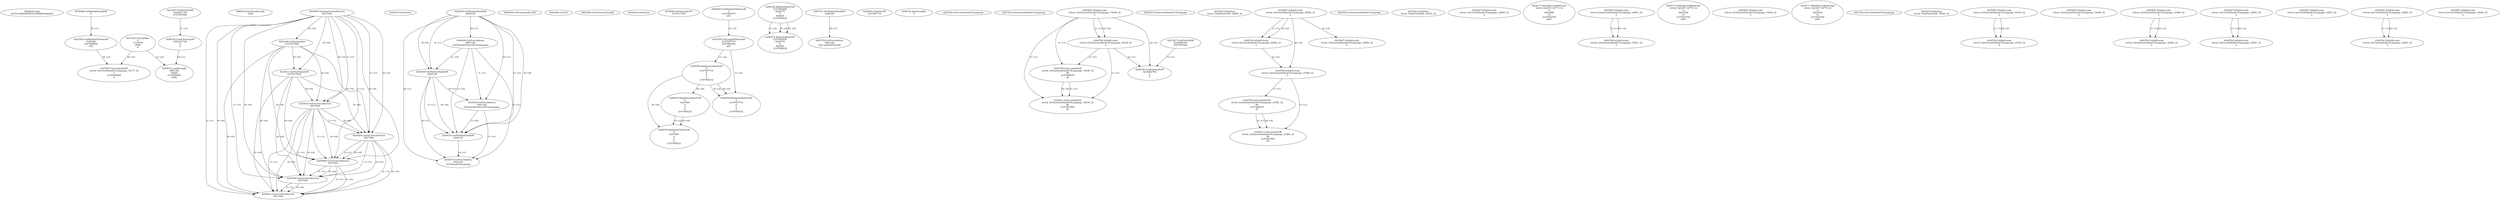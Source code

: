 // Global SCDG with merge call
digraph {
	0 [label="6850628.main
0015c1d92b6550f1e3c4582b03bbde04"]
	1 [label="4254480.GetModuleHandleW
0"]
	2 [label="6844434.SetThreadLocale
1024"]
	3 [label="4243965.InitializeCriticalSection
6917004"]
	4 [label="4243979.GetVersion
"]
	5 [label="4244018.GetModuleHandleW
4244120"]
	6 [label="4244024.GetProcAddress
9441320
GetThreadPreferredUILanguages"]
	5 -> 6 [label="(0-->1)"]
	7 [label="4244044.GetModuleHandleW
4244120"]
	5 -> 7 [label="(1-->1)"]
	5 -> 7 [label="(0-->0)"]
	6 -> 7 [label="(1-->0)"]
	8 [label="4244050.GetProcAddress
9441320
SetThreadPreferredUILanguages"]
	5 -> 8 [label="(0-->1)"]
	6 -> 8 [label="(1-->1)"]
	7 -> 8 [label="(0-->1)"]
	9 [label="4244070.GetModuleHandleW
4244120"]
	5 -> 9 [label="(1-->1)"]
	7 -> 9 [label="(1-->1)"]
	5 -> 9 [label="(0-->0)"]
	6 -> 9 [label="(1-->0)"]
	7 -> 9 [label="(0-->0)"]
	8 -> 9 [label="(1-->0)"]
	10 [label="4244076.GetProcAddress
9441320
GetThreadUILanguage"]
	5 -> 10 [label="(0-->1)"]
	6 -> 10 [label="(1-->1)"]
	7 -> 10 [label="(0-->1)"]
	8 -> 10 [label="(1-->1)"]
	9 -> 10 [label="(0-->1)"]
	11 [label="4250188.GetSystemInfo
2147417660"]
	3 -> 11 [label="(0-->0)"]
	12 [label="6844540.GetCommandLineW
"]
	13 [label="4214413.GetStartupInfoW
2147417624"]
	3 -> 13 [label="(0-->0)"]
	11 -> 13 [label="(0-->0)"]
	14 [label="6844560.GetACP
"]
	15 [label="6844580.GetCurrentThreadId
"]
	16 [label="4250204.GetVersion
"]
	17 [label="4276690.GetVersionExW
2147417420"]
	18 [label="4243306.GetModuleFileNameW
4194304
2147408904
522"]
	1 -> 18 [label="(0-->1)"]
	19 [label="4248064.GetModuleFileNameW
0
2147408370
261"]
	20 [label="4215383.VirtualAlloc
0
1310704
4096
4"]
	21 [label="4246338.RegOpenKeyExW
2147483649
4246772
0
983065
2147408236"]
	22 [label="4245741.GetModuleHandleW
4246160"]
	23 [label="4245758.GetProcAddress
9441320
GetLongPathNameW"]
	22 -> 23 [label="(0-->1)"]
	24 [label="4245785.GetLongPathNameW
2147407710
2147406542
261"]
	19 -> 24 [label="(3-->3)"]
	25 [label="4245683.CharNextW
2147407716"]
	26 [label="4246556.RegQueryValueExW
0
2147407710
0
0
0
2147408232"]
	24 -> 26 [label="(1-->2)"]
	27 [label="4246635.RegQueryValueExW
0
4247000
0
0
0
2147408232"]
	26 -> 27 [label="(6-->6)"]
	28 [label="4246722.RegCloseKey
0"]
	29 [label="4247883.GetUserDefaultUILanguage
"]
	30 [label="4245418.EnterCriticalSection
6917004"]
	3 -> 30 [label="(1-->1)"]
	3 -> 30 [label="(0-->0)"]
	11 -> 30 [label="(0-->0)"]
	13 -> 30 [label="(0-->0)"]
	31 [label="4245454.LeaveCriticalSection
6917004"]
	3 -> 31 [label="(1-->1)"]
	30 -> 31 [label="(1-->1)"]
	3 -> 31 [label="(0-->0)"]
	11 -> 31 [label="(0-->0)"]
	13 -> 31 [label="(0-->0)"]
	30 -> 31 [label="(0-->0)"]
	32 [label="4247923.GetSystemDefaultUILanguage
"]
	33 [label="4245469.LeaveCriticalSection
6917004"]
	3 -> 33 [label="(1-->1)"]
	30 -> 33 [label="(1-->1)"]
	31 -> 33 [label="(1-->1)"]
	3 -> 33 [label="(0-->0)"]
	11 -> 33 [label="(0-->0)"]
	13 -> 33 [label="(0-->0)"]
	30 -> 33 [label="(0-->0)"]
	31 -> 33 [label="(0-->0)"]
	34 [label="4245487.IsValidLocale
retval_GetSystemDefaultUILanguage_33038_32
2"]
	35 [label="4244766.IsValidLocale
retval_GetSystemDefaultUILanguage_33038_32
2"]
	34 -> 35 [label="(1-->1)"]
	34 -> 35 [label="(2-->2)"]
	36 [label="4244794.GetLocaleInfoW
retval_GetSystemDefaultUILanguage_33038_32
89
2147408070
85"]
	34 -> 36 [label="(1-->1)"]
	35 -> 36 [label="(1-->1)"]
	37 [label="4244811.GetLocaleInfoW
retval_GetSystemDefaultUILanguage_33038_32
90
2147407900
85"]
	34 -> 37 [label="(1-->1)"]
	35 -> 37 [label="(1-->1)"]
	36 -> 37 [label="(1-->1)"]
	36 -> 37 [label="(4-->4)"]
	38 [label="4245525.GetSystemDefaultUILanguage
"]
	39 [label="4245580.EnterCriticalSection
6917004"]
	3 -> 39 [label="(1-->1)"]
	30 -> 39 [label="(1-->1)"]
	31 -> 39 [label="(1-->1)"]
	33 -> 39 [label="(1-->1)"]
	3 -> 39 [label="(0-->0)"]
	11 -> 39 [label="(0-->0)"]
	13 -> 39 [label="(0-->0)"]
	30 -> 39 [label="(0-->0)"]
	31 -> 39 [label="(0-->0)"]
	33 -> 39 [label="(0-->0)"]
	40 [label="4245621.LeaveCriticalSection
6917004"]
	3 -> 40 [label="(1-->1)"]
	30 -> 40 [label="(1-->1)"]
	31 -> 40 [label="(1-->1)"]
	33 -> 40 [label="(1-->1)"]
	39 -> 40 [label="(1-->1)"]
	3 -> 40 [label="(0-->0)"]
	11 -> 40 [label="(0-->0)"]
	13 -> 40 [label="(0-->0)"]
	30 -> 40 [label="(0-->0)"]
	31 -> 40 [label="(0-->0)"]
	33 -> 40 [label="(0-->0)"]
	39 -> 40 [label="(0-->0)"]
	41 [label="4247247.FindFirstFileW
3224282764
2147407640"]
	42 [label="4247263.FindClose
retval_FindFirstFileW_34096_32"]
	43 [label="4248145.LoadLibraryExW
3224282764
0
2"]
	41 -> 43 [label="(1-->1)"]
	34 -> 43 [label="(2-->3)"]
	35 -> 43 [label="(2-->3)"]
	44 [label="4245487.IsValidLocale
retval_GetUserDefaultUILanguage_32982_32
2"]
	45 [label="4244766.IsValidLocale
retval_GetUserDefaultUILanguage_32982_32
2"]
	44 -> 45 [label="(1-->1)"]
	44 -> 45 [label="(2-->2)"]
	46 [label="4245552.GetSystemDefaultUILanguage
"]
	47 [label="4244766.IsValidLocale
retval_GetSystemDefaultUILanguage_33584_32
2"]
	44 -> 47 [label="(2-->2)"]
	45 -> 47 [label="(2-->2)"]
	48 [label="4244794.GetLocaleInfoW
retval_GetSystemDefaultUILanguage_33584_32
89
2147408070
85"]
	47 -> 48 [label="(1-->1)"]
	49 [label="4244811.GetLocaleInfoW
retval_GetSystemDefaultUILanguage_33584_32
90
2147407900
85"]
	47 -> 49 [label="(1-->1)"]
	48 -> 49 [label="(1-->1)"]
	48 -> 49 [label="(4-->4)"]
	50 [label="4247263.FindClose
retval_FindFirstFileW_34165_32"]
	51 [label="4246599.RegQueryValueExW
0
2147407710
0
0
0
2147408232"]
	24 -> 51 [label="(1-->2)"]
	26 -> 51 [label="(2-->2)"]
	26 -> 51 [label="(6-->6)"]
	52 [label="4245487.IsValidLocale
retval_GetUserDefaultUILanguage_32848_32
2"]
	53 [label="4250171.MultiByteToWideChar
retval_GetACP_32773_32
0
4243868
10
2147403704
2047"]
	54 [label="4245487.IsValidLocale
retval_GetSystemDefaultUILanguage_33041_32
2"]
	55 [label="4250171.MultiByteToWideChar
retval_GetACP_32774_32
0
4243784
10
2147403704
2047"]
	56 [label="4245487.IsValidLocale
retval_GetSystemDefaultUILanguage_33042_32
2"]
	57 [label="4250171.MultiByteToWideChar
retval_GetACP_32774_32
0
4243924
10
2147403704
2047"]
	58 [label="4247558.GetUserDefaultUILanguage
"]
	59 [label="4247567.GetLocaleInfoW
retval_GetUserDefaultUILanguage_33177_32
3
2147408268
4"]
	18 -> 59 [label="(0-->2)"]
	20 -> 59 [label="(4-->4)"]
	60 [label="4247247.FindFirstFileW
3224341740
2147407640"]
	61 [label="4247263.FindClose
retval_FindFirstFileW_33200_32"]
	62 [label="4248145.LoadLibraryExW
3224341740
0
2"]
	60 -> 62 [label="(1-->1)"]
	63 [label="4250073.LoadStringW
9441340
65485
2147409468
4096"]
	62 -> 63 [label="(0-->1)"]
	20 -> 63 [label="(3-->4)"]
	64 [label="4245487.IsValidLocale
retval_GetSystemDefaultUILanguage_33039_32
2"]
	65 [label="4245487.IsValidLocale
retval_GetSystemDefaultUILanguage_33040_32
2"]
	66 [label="4245487.IsValidLocale
retval_GetSystemDefaultUILanguage_32980_32
2"]
	67 [label="4244766.IsValidLocale
retval_GetSystemDefaultUILanguage_32980_32
2"]
	66 -> 67 [label="(1-->1)"]
	66 -> 67 [label="(2-->2)"]
	68 [label="4245487.IsValidLocale
retval_GetUserDefaultUILanguage_32981_32
2"]
	69 [label="4244766.IsValidLocale
retval_GetUserDefaultUILanguage_32981_32
2"]
	68 -> 69 [label="(1-->1)"]
	68 -> 69 [label="(2-->2)"]
	70 [label="4245487.IsValidLocale
retval_GetUserDefaultUILanguage_32851_32
2"]
	71 [label="4246372.RegOpenKeyExW
2147483650
4246772
0
983065
2147408236"]
	21 -> 71 [label="(2-->2)"]
	21 -> 71 [label="(4-->4)"]
	21 -> 71 [label="(5-->5)"]
	72 [label="4245487.IsValidLocale
retval_GetUserDefaultUILanguage_32983_32
2"]
	73 [label="4244766.IsValidLocale
retval_GetUserDefaultUILanguage_32983_32
2"]
	72 -> 73 [label="(1-->1)"]
	72 -> 73 [label="(2-->2)"]
	74 [label="4244766.IsValidLocale
retval_GetSystemDefaultUILanguage_33041_32
2"]
	54 -> 74 [label="(1-->1)"]
	54 -> 74 [label="(2-->2)"]
	75 [label="4244766.IsValidLocale
retval_GetSystemDefaultUILanguage_33039_32
2"]
	64 -> 75 [label="(1-->1)"]
	64 -> 75 [label="(2-->2)"]
	76 [label="4246676.RegQueryValueExW
0
4247000
0
0
0
2147408232"]
	27 -> 76 [label="(2-->2)"]
	26 -> 76 [label="(6-->6)"]
	27 -> 76 [label="(6-->6)"]
	77 [label="4245487.IsValidLocale
retval_GetUserDefaultUILanguage_33644_32
2"]
	78 [label="4245487.IsValidLocale
retval_GetSystemDefaultUILanguage_33686_32
2"]
	44 -> 78 [label="(2-->2)"]
}
